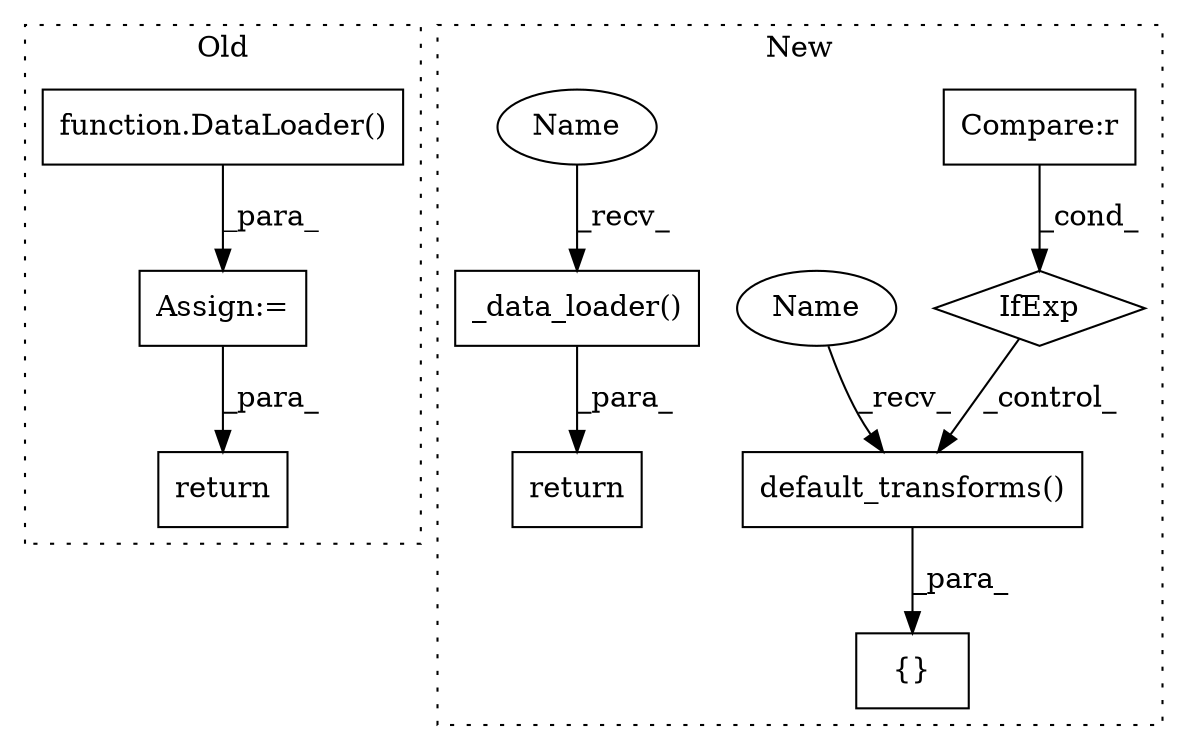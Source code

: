 digraph G {
subgraph cluster0 {
1 [label="return" a="93" s="5729" l="7" shape="box"];
7 [label="function.DataLoader()" a="75" s="5460,5491" l="24,229" shape="box"];
8 [label="Assign:=" a="68" s="5457" l="3" shape="box"];
label = "Old";
style="dotted";
}
subgraph cluster1 {
2 [label="_data_loader()" a="75" s="5279,5304" l="18,16" shape="box"];
3 [label="default_transforms()" a="75" s="5009" l="25" shape="box"];
4 [label="Compare:r" a="40" s="5038" l="27" shape="box"];
5 [label="{}" a="59" s="4960,5090" l="14,0" shape="box"];
6 [label="IfExp" a="51" s="5034,5065" l="4,6" shape="diamond"];
9 [label="return" a="93" s="5272" l="7" shape="box"];
10 [label="Name" a="87" s="5009" l="4" shape="ellipse"];
11 [label="Name" a="87" s="5279" l="4" shape="ellipse"];
label = "New";
style="dotted";
}
2 -> 9 [label="_para_"];
3 -> 5 [label="_para_"];
4 -> 6 [label="_cond_"];
6 -> 3 [label="_control_"];
7 -> 8 [label="_para_"];
8 -> 1 [label="_para_"];
10 -> 3 [label="_recv_"];
11 -> 2 [label="_recv_"];
}